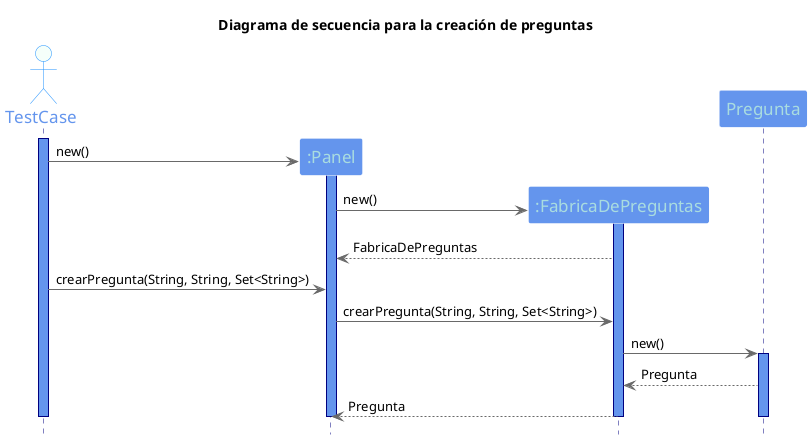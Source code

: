 @startuml TP2

title Diagrama de secuencia para la creación de preguntas

hide footbox
skinparam backgroundColor white

skinparam sequence {
ArrowColor DimGray
ActorBorderColor DodgerBlue
LifeLineBorderColor Navy
LifeLineBackgroundColor CornflowerBlue
ParticipantBorderColor LighSlateGray
ParticipantBackgroundColor CornflowerBlue
ParticipantFontName Impact
ParticipantFontSize 17
ParticipantFontColor #A9DCDF
ActorBackgroundColor mintCream
ActorFontColor CornflowerBlue
ActorFontSize 17
ActorFontName Aapex
}

actor TestCase
activate TestCase

participant ":Panel" as Panel
create Panel
TestCase -> Panel : new()
activate Panel

participant ":FabricaDePreguntas" as FabricaDePreguntas
create FabricaDePreguntas
Panel -> FabricaDePreguntas :  new()
activate FabricaDePreguntas
FabricaDePreguntas --> Panel : FabricaDePreguntas

TestCase -> Panel : crearPregunta(String, String, Set<String>)

Panel -> FabricaDePreguntas : crearPregunta(String, String, Set<String>)

FabricaDePreguntas -> Pregunta: new()
activate Pregunta
Pregunta --> FabricaDePreguntas: Pregunta
FabricaDePreguntas --> Panel: Pregunta

deactivate Pregunta
deactivate FabricaDePreguntas
deactivate Panel
deactivate TestCase

@enduml